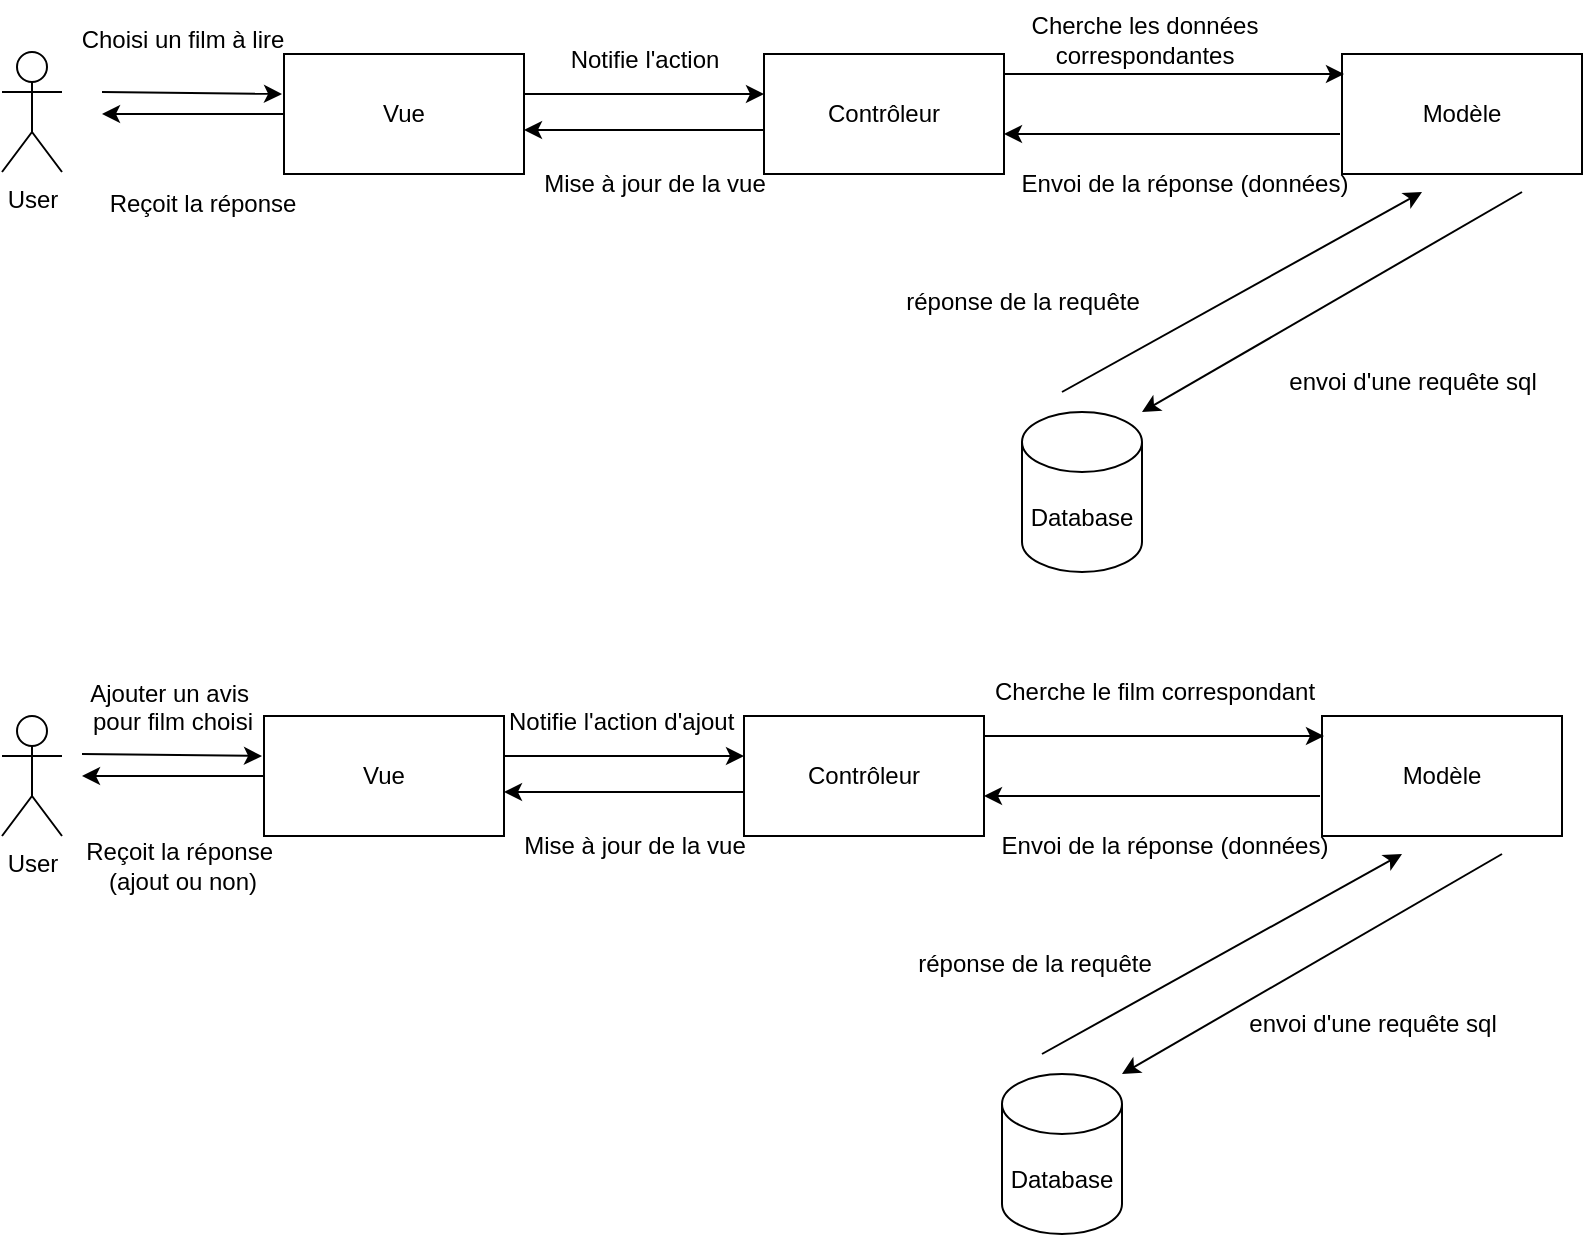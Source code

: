 <mxfile version="24.8.4">
  <diagram name="Page-1" id="1x9whOZfO0Wcch4Y4JSI">
    <mxGraphModel dx="786" dy="467" grid="1" gridSize="10" guides="1" tooltips="1" connect="1" arrows="1" fold="1" page="1" pageScale="1" pageWidth="827" pageHeight="1169" math="0" shadow="0">
      <root>
        <mxCell id="0" />
        <mxCell id="1" parent="0" />
        <mxCell id="bH5su-Q0dcpVDlrHQcT5-1" value="Contrôleur" style="rounded=0;whiteSpace=wrap;html=1;" vertex="1" parent="1">
          <mxGeometry x="411" y="71" width="120" height="60" as="geometry" />
        </mxCell>
        <mxCell id="bH5su-Q0dcpVDlrHQcT5-2" value="User" style="shape=umlActor;verticalLabelPosition=bottom;verticalAlign=top;html=1;outlineConnect=0;" vertex="1" parent="1">
          <mxGeometry x="30" y="70" width="30" height="60" as="geometry" />
        </mxCell>
        <mxCell id="bH5su-Q0dcpVDlrHQcT5-3" value="Database" style="shape=cylinder3;whiteSpace=wrap;html=1;boundedLbl=1;backgroundOutline=1;size=15;" vertex="1" parent="1">
          <mxGeometry x="540" y="250" width="60" height="80" as="geometry" />
        </mxCell>
        <mxCell id="bH5su-Q0dcpVDlrHQcT5-25" style="edgeStyle=orthogonalEdgeStyle;rounded=0;orthogonalLoop=1;jettySize=auto;html=1;exitX=0;exitY=0.5;exitDx=0;exitDy=0;" edge="1" parent="1" source="bH5su-Q0dcpVDlrHQcT5-4">
          <mxGeometry relative="1" as="geometry">
            <mxPoint x="80" y="101" as="targetPoint" />
          </mxGeometry>
        </mxCell>
        <mxCell id="bH5su-Q0dcpVDlrHQcT5-4" value="Vue" style="rounded=0;whiteSpace=wrap;html=1;" vertex="1" parent="1">
          <mxGeometry x="171" y="71" width="120" height="60" as="geometry" />
        </mxCell>
        <mxCell id="bH5su-Q0dcpVDlrHQcT5-5" value="Modèle" style="rounded=0;whiteSpace=wrap;html=1;" vertex="1" parent="1">
          <mxGeometry x="700" y="71" width="120" height="60" as="geometry" />
        </mxCell>
        <mxCell id="bH5su-Q0dcpVDlrHQcT5-6" value="" style="endArrow=classic;html=1;rounded=0;entryX=0.083;entryY=0.334;entryDx=0;entryDy=0;entryPerimeter=0;" edge="1" parent="1">
          <mxGeometry width="50" height="50" relative="1" as="geometry">
            <mxPoint x="291" y="91" as="sourcePoint" />
            <mxPoint x="411.0" y="91.04" as="targetPoint" />
            <Array as="points">
              <mxPoint x="361.04" y="91" />
            </Array>
          </mxGeometry>
        </mxCell>
        <mxCell id="bH5su-Q0dcpVDlrHQcT5-7" value="Choisi un film à lire" style="text;html=1;align=center;verticalAlign=middle;resizable=0;points=[];autosize=1;strokeColor=none;fillColor=none;" vertex="1" parent="1">
          <mxGeometry x="60" y="49" width="120" height="30" as="geometry" />
        </mxCell>
        <mxCell id="bH5su-Q0dcpVDlrHQcT5-9" value="" style="endArrow=classic;html=1;rounded=0;" edge="1" parent="1">
          <mxGeometry width="50" height="50" relative="1" as="geometry">
            <mxPoint x="699" y="111" as="sourcePoint" />
            <mxPoint x="531" y="111" as="targetPoint" />
          </mxGeometry>
        </mxCell>
        <mxCell id="bH5su-Q0dcpVDlrHQcT5-10" value="Envoi de la réponse (données)" style="text;html=1;align=center;verticalAlign=middle;resizable=0;points=[];autosize=1;strokeColor=none;fillColor=none;" vertex="1" parent="1">
          <mxGeometry x="526" y="121" width="190" height="30" as="geometry" />
        </mxCell>
        <mxCell id="bH5su-Q0dcpVDlrHQcT5-11" value="" style="endArrow=classic;html=1;rounded=0;" edge="1" parent="1">
          <mxGeometry width="50" height="50" relative="1" as="geometry">
            <mxPoint x="531" y="81" as="sourcePoint" />
            <mxPoint x="701" y="81" as="targetPoint" />
          </mxGeometry>
        </mxCell>
        <mxCell id="bH5su-Q0dcpVDlrHQcT5-12" value="Cherche les données&lt;div&gt;correspondantes&lt;/div&gt;" style="text;html=1;align=center;verticalAlign=middle;resizable=0;points=[];autosize=1;strokeColor=none;fillColor=none;" vertex="1" parent="1">
          <mxGeometry x="531" y="44" width="140" height="40" as="geometry" />
        </mxCell>
        <mxCell id="bH5su-Q0dcpVDlrHQcT5-13" value="" style="endArrow=classic;html=1;rounded=0;" edge="1" parent="1">
          <mxGeometry width="50" height="50" relative="1" as="geometry">
            <mxPoint x="301" y="109" as="sourcePoint" />
            <mxPoint x="291" y="109" as="targetPoint" />
            <Array as="points">
              <mxPoint x="411" y="109" />
            </Array>
          </mxGeometry>
        </mxCell>
        <mxCell id="bH5su-Q0dcpVDlrHQcT5-14" value="Mise à jour de la vue" style="text;html=1;align=center;verticalAlign=middle;resizable=0;points=[];autosize=1;strokeColor=none;fillColor=none;" vertex="1" parent="1">
          <mxGeometry x="291" y="121" width="130" height="30" as="geometry" />
        </mxCell>
        <mxCell id="bH5su-Q0dcpVDlrHQcT5-16" value="" style="endArrow=classic;html=1;rounded=0;" edge="1" parent="1">
          <mxGeometry width="50" height="50" relative="1" as="geometry">
            <mxPoint x="80" y="90" as="sourcePoint" />
            <mxPoint x="170" y="91" as="targetPoint" />
          </mxGeometry>
        </mxCell>
        <mxCell id="bH5su-Q0dcpVDlrHQcT5-18" value="Notifie l&#39;action" style="text;html=1;align=center;verticalAlign=middle;resizable=0;points=[];autosize=1;strokeColor=none;fillColor=none;" vertex="1" parent="1">
          <mxGeometry x="301" y="59" width="100" height="30" as="geometry" />
        </mxCell>
        <mxCell id="bH5su-Q0dcpVDlrHQcT5-19" value="Reçoit la réponse" style="text;html=1;align=center;verticalAlign=middle;resizable=0;points=[];autosize=1;strokeColor=none;fillColor=none;" vertex="1" parent="1">
          <mxGeometry x="70" y="131" width="120" height="30" as="geometry" />
        </mxCell>
        <mxCell id="bH5su-Q0dcpVDlrHQcT5-20" value="" style="endArrow=classic;html=1;rounded=0;" edge="1" parent="1">
          <mxGeometry width="50" height="50" relative="1" as="geometry">
            <mxPoint x="790" y="140" as="sourcePoint" />
            <mxPoint x="600" y="250" as="targetPoint" />
          </mxGeometry>
        </mxCell>
        <mxCell id="bH5su-Q0dcpVDlrHQcT5-21" value="" style="endArrow=classic;html=1;rounded=0;" edge="1" parent="1">
          <mxGeometry width="50" height="50" relative="1" as="geometry">
            <mxPoint x="560" y="240" as="sourcePoint" />
            <mxPoint x="740" y="140" as="targetPoint" />
          </mxGeometry>
        </mxCell>
        <mxCell id="bH5su-Q0dcpVDlrHQcT5-22" value="envoi d&#39;une requête sql" style="text;html=1;align=center;verticalAlign=middle;resizable=0;points=[];autosize=1;strokeColor=none;fillColor=none;" vertex="1" parent="1">
          <mxGeometry x="660" y="220" width="150" height="30" as="geometry" />
        </mxCell>
        <mxCell id="bH5su-Q0dcpVDlrHQcT5-30" value="réponse de la requête" style="text;html=1;align=center;verticalAlign=middle;resizable=0;points=[];autosize=1;strokeColor=none;fillColor=none;" vertex="1" parent="1">
          <mxGeometry x="470" y="180" width="140" height="30" as="geometry" />
        </mxCell>
        <mxCell id="bH5su-Q0dcpVDlrHQcT5-31" value="Contrôleur" style="rounded=0;whiteSpace=wrap;html=1;" vertex="1" parent="1">
          <mxGeometry x="401" y="402" width="120" height="60" as="geometry" />
        </mxCell>
        <mxCell id="bH5su-Q0dcpVDlrHQcT5-32" value="Database" style="shape=cylinder3;whiteSpace=wrap;html=1;boundedLbl=1;backgroundOutline=1;size=15;" vertex="1" parent="1">
          <mxGeometry x="530" y="581" width="60" height="80" as="geometry" />
        </mxCell>
        <mxCell id="bH5su-Q0dcpVDlrHQcT5-33" style="edgeStyle=orthogonalEdgeStyle;rounded=0;orthogonalLoop=1;jettySize=auto;html=1;exitX=0;exitY=0.5;exitDx=0;exitDy=0;" edge="1" parent="1" source="bH5su-Q0dcpVDlrHQcT5-34">
          <mxGeometry relative="1" as="geometry">
            <mxPoint x="70" y="432" as="targetPoint" />
          </mxGeometry>
        </mxCell>
        <mxCell id="bH5su-Q0dcpVDlrHQcT5-34" value="Vue" style="rounded=0;whiteSpace=wrap;html=1;" vertex="1" parent="1">
          <mxGeometry x="161" y="402" width="120" height="60" as="geometry" />
        </mxCell>
        <mxCell id="bH5su-Q0dcpVDlrHQcT5-35" value="Modèle" style="rounded=0;whiteSpace=wrap;html=1;" vertex="1" parent="1">
          <mxGeometry x="690" y="402" width="120" height="60" as="geometry" />
        </mxCell>
        <mxCell id="bH5su-Q0dcpVDlrHQcT5-36" value="" style="endArrow=classic;html=1;rounded=0;entryX=0.083;entryY=0.334;entryDx=0;entryDy=0;entryPerimeter=0;" edge="1" parent="1">
          <mxGeometry width="50" height="50" relative="1" as="geometry">
            <mxPoint x="281" y="422" as="sourcePoint" />
            <mxPoint x="401.0" y="422.04" as="targetPoint" />
            <Array as="points">
              <mxPoint x="351.04" y="422" />
            </Array>
          </mxGeometry>
        </mxCell>
        <mxCell id="bH5su-Q0dcpVDlrHQcT5-37" value="Ajouter un avis&amp;nbsp;&lt;div&gt;pour film choisi&lt;div&gt;&lt;br&gt;&lt;/div&gt;&lt;/div&gt;" style="text;html=1;align=center;verticalAlign=middle;resizable=0;points=[];autosize=1;strokeColor=none;fillColor=none;" vertex="1" parent="1">
          <mxGeometry x="60" y="375" width="110" height="60" as="geometry" />
        </mxCell>
        <mxCell id="bH5su-Q0dcpVDlrHQcT5-38" value="" style="endArrow=classic;html=1;rounded=0;" edge="1" parent="1">
          <mxGeometry width="50" height="50" relative="1" as="geometry">
            <mxPoint x="689" y="442" as="sourcePoint" />
            <mxPoint x="521" y="442" as="targetPoint" />
          </mxGeometry>
        </mxCell>
        <mxCell id="bH5su-Q0dcpVDlrHQcT5-39" value="Envoi de la réponse (données)" style="text;html=1;align=center;verticalAlign=middle;resizable=0;points=[];autosize=1;strokeColor=none;fillColor=none;" vertex="1" parent="1">
          <mxGeometry x="516" y="452" width="190" height="30" as="geometry" />
        </mxCell>
        <mxCell id="bH5su-Q0dcpVDlrHQcT5-40" value="" style="endArrow=classic;html=1;rounded=0;" edge="1" parent="1">
          <mxGeometry width="50" height="50" relative="1" as="geometry">
            <mxPoint x="521" y="412" as="sourcePoint" />
            <mxPoint x="691" y="412" as="targetPoint" />
          </mxGeometry>
        </mxCell>
        <mxCell id="bH5su-Q0dcpVDlrHQcT5-41" value="Cherche le film correspondant" style="text;html=1;align=center;verticalAlign=middle;resizable=0;points=[];autosize=1;strokeColor=none;fillColor=none;" vertex="1" parent="1">
          <mxGeometry x="516" y="375" width="180" height="30" as="geometry" />
        </mxCell>
        <mxCell id="bH5su-Q0dcpVDlrHQcT5-42" value="" style="endArrow=classic;html=1;rounded=0;" edge="1" parent="1">
          <mxGeometry width="50" height="50" relative="1" as="geometry">
            <mxPoint x="291" y="440" as="sourcePoint" />
            <mxPoint x="281" y="440" as="targetPoint" />
            <Array as="points">
              <mxPoint x="401" y="440" />
            </Array>
          </mxGeometry>
        </mxCell>
        <mxCell id="bH5su-Q0dcpVDlrHQcT5-43" value="Mise à jour de la vue" style="text;html=1;align=center;verticalAlign=middle;resizable=0;points=[];autosize=1;strokeColor=none;fillColor=none;" vertex="1" parent="1">
          <mxGeometry x="281" y="452" width="130" height="30" as="geometry" />
        </mxCell>
        <mxCell id="bH5su-Q0dcpVDlrHQcT5-44" value="" style="endArrow=classic;html=1;rounded=0;" edge="1" parent="1">
          <mxGeometry width="50" height="50" relative="1" as="geometry">
            <mxPoint x="70" y="421" as="sourcePoint" />
            <mxPoint x="160" y="422" as="targetPoint" />
          </mxGeometry>
        </mxCell>
        <mxCell id="bH5su-Q0dcpVDlrHQcT5-45" value="Notifie l&#39;action d&#39;ajout&amp;nbsp;" style="text;html=1;align=center;verticalAlign=middle;resizable=0;points=[];autosize=1;strokeColor=none;fillColor=none;" vertex="1" parent="1">
          <mxGeometry x="271" y="390" width="140" height="30" as="geometry" />
        </mxCell>
        <mxCell id="bH5su-Q0dcpVDlrHQcT5-46" value="Reçoit la réponse&amp;nbsp;&lt;div&gt;(ajout ou non)&lt;/div&gt;" style="text;html=1;align=center;verticalAlign=middle;resizable=0;points=[];autosize=1;strokeColor=none;fillColor=none;" vertex="1" parent="1">
          <mxGeometry x="60" y="457" width="120" height="40" as="geometry" />
        </mxCell>
        <mxCell id="bH5su-Q0dcpVDlrHQcT5-47" value="" style="endArrow=classic;html=1;rounded=0;" edge="1" parent="1">
          <mxGeometry width="50" height="50" relative="1" as="geometry">
            <mxPoint x="780" y="471" as="sourcePoint" />
            <mxPoint x="590" y="581" as="targetPoint" />
          </mxGeometry>
        </mxCell>
        <mxCell id="bH5su-Q0dcpVDlrHQcT5-48" value="" style="endArrow=classic;html=1;rounded=0;" edge="1" parent="1">
          <mxGeometry width="50" height="50" relative="1" as="geometry">
            <mxPoint x="550" y="571" as="sourcePoint" />
            <mxPoint x="730" y="471" as="targetPoint" />
          </mxGeometry>
        </mxCell>
        <mxCell id="bH5su-Q0dcpVDlrHQcT5-49" value="envoi d&#39;une requête sql" style="text;html=1;align=center;verticalAlign=middle;resizable=0;points=[];autosize=1;strokeColor=none;fillColor=none;" vertex="1" parent="1">
          <mxGeometry x="640" y="541" width="150" height="30" as="geometry" />
        </mxCell>
        <mxCell id="bH5su-Q0dcpVDlrHQcT5-50" value="réponse de la requête" style="text;html=1;align=center;verticalAlign=middle;resizable=0;points=[];autosize=1;strokeColor=none;fillColor=none;" vertex="1" parent="1">
          <mxGeometry x="476" y="511" width="140" height="30" as="geometry" />
        </mxCell>
        <mxCell id="bH5su-Q0dcpVDlrHQcT5-51" value="User" style="shape=umlActor;verticalLabelPosition=bottom;verticalAlign=top;html=1;outlineConnect=0;" vertex="1" parent="1">
          <mxGeometry x="30" y="402" width="30" height="60" as="geometry" />
        </mxCell>
      </root>
    </mxGraphModel>
  </diagram>
</mxfile>
